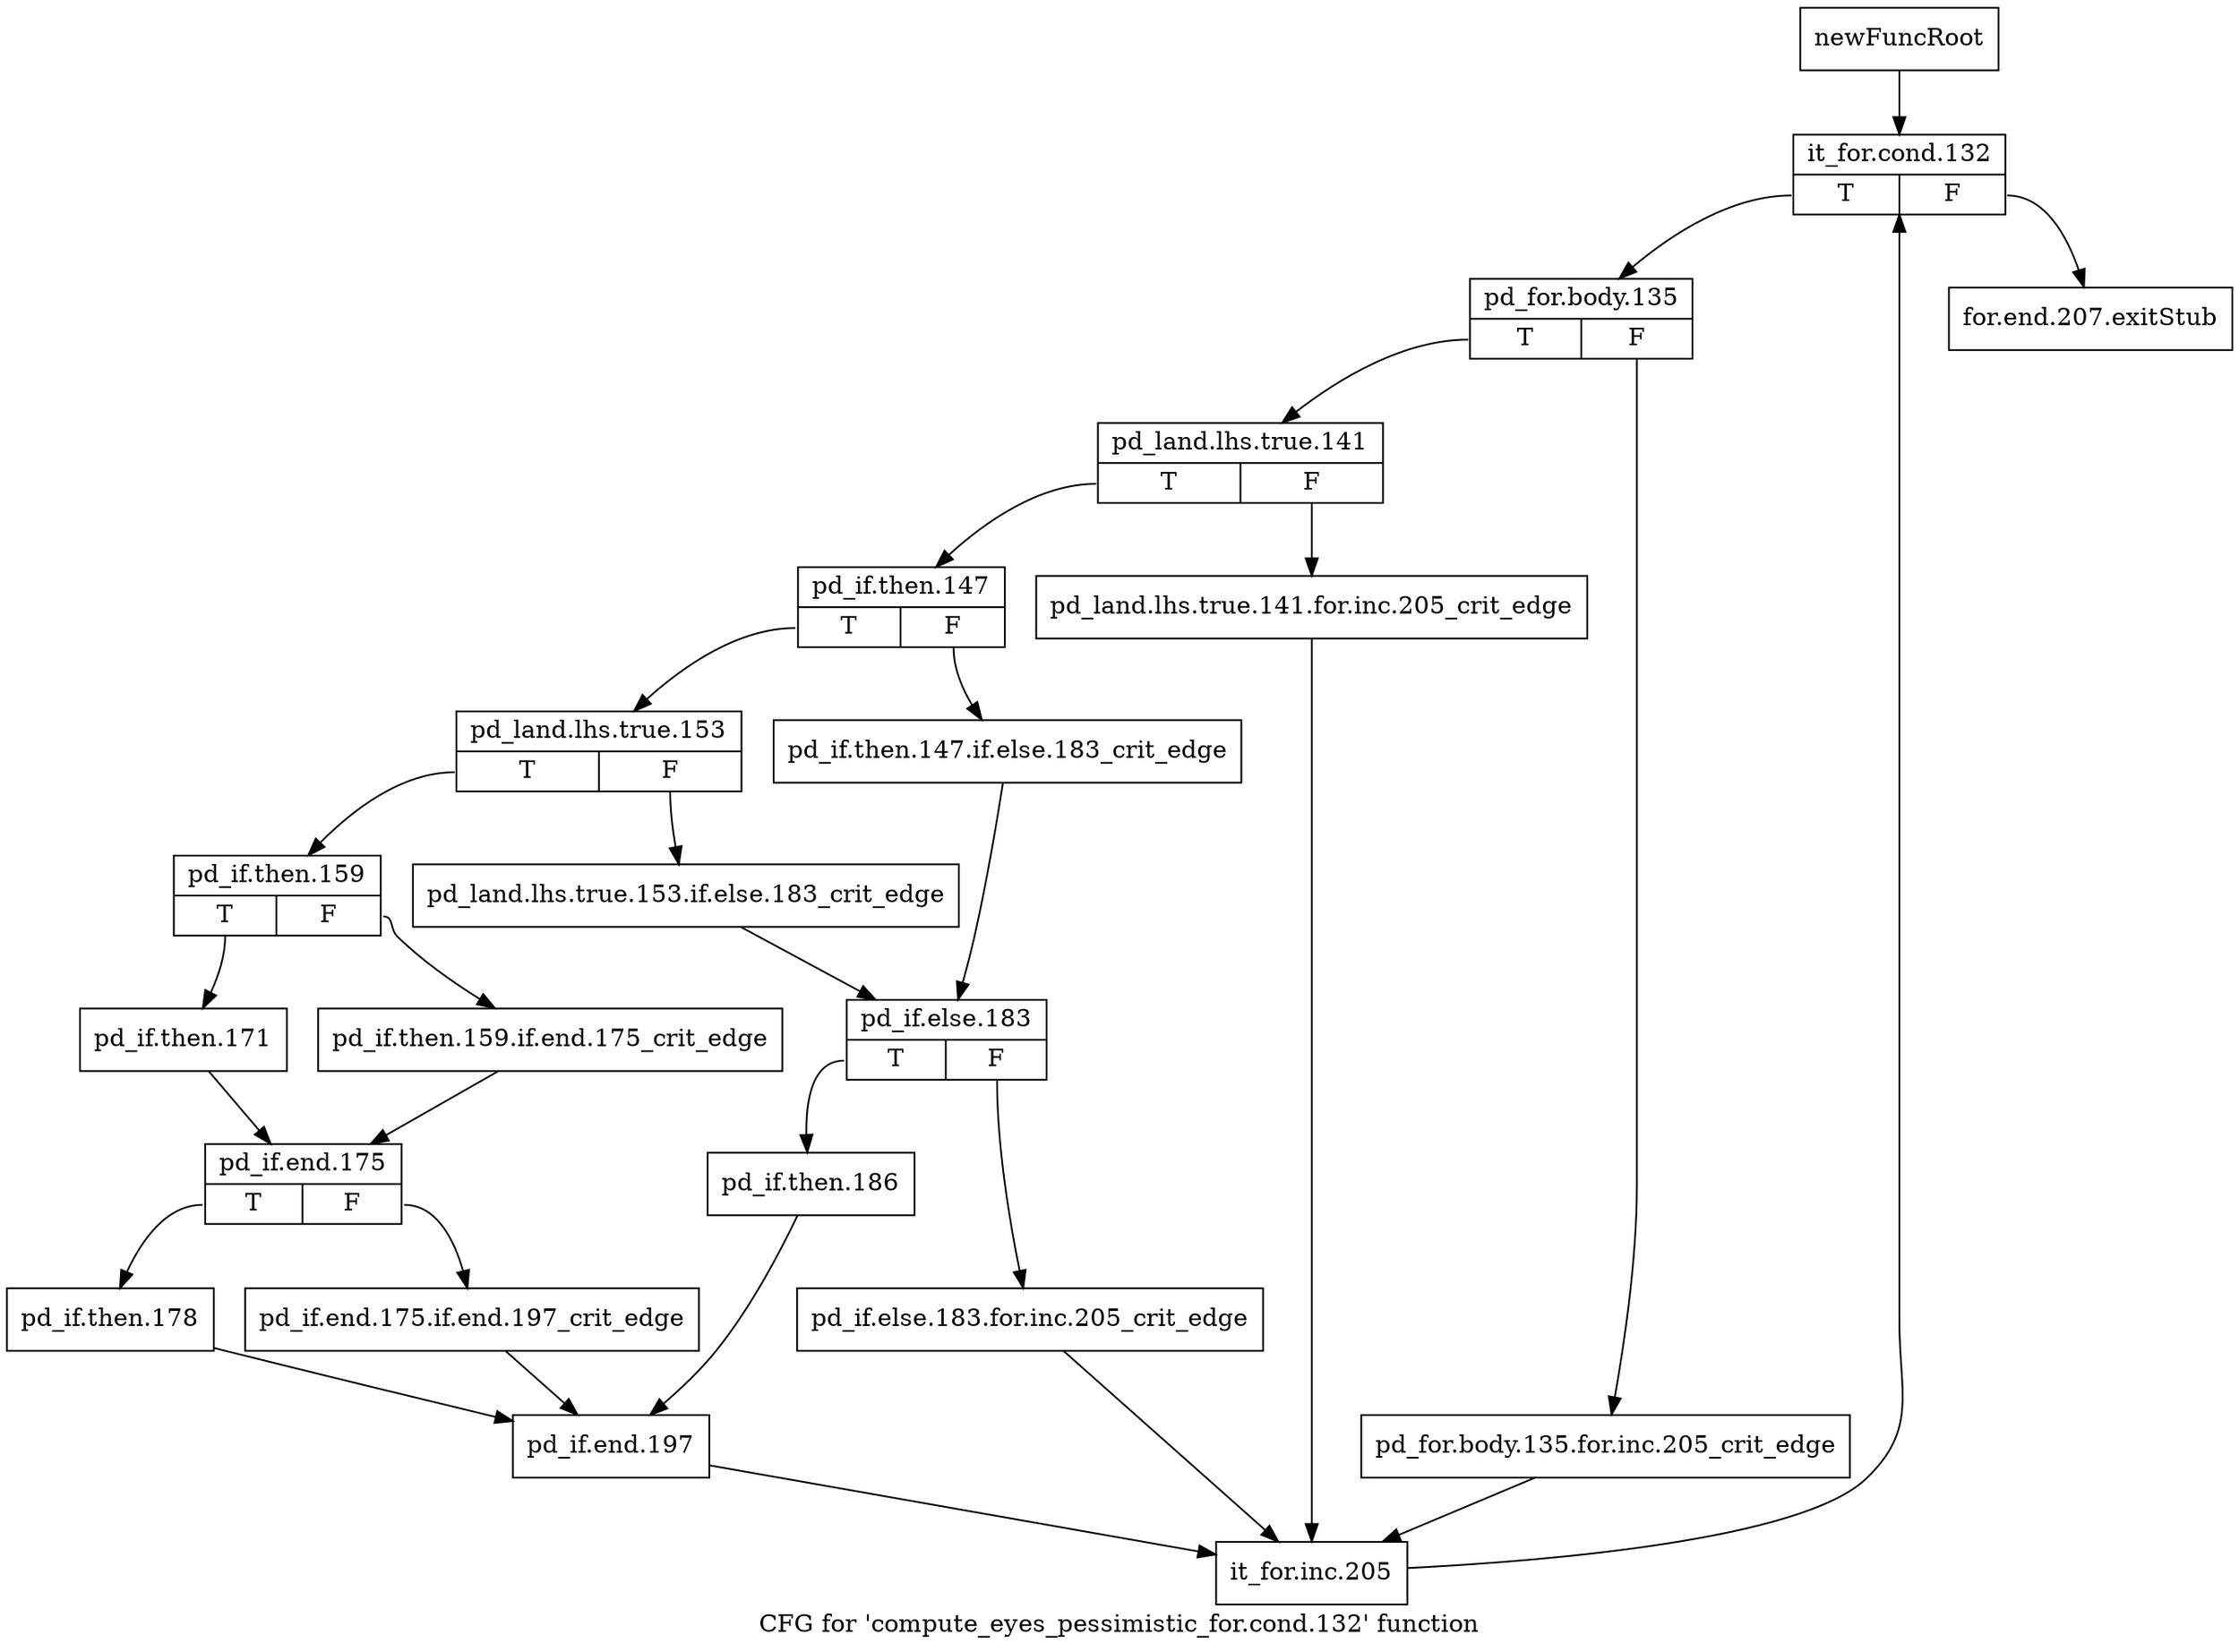 digraph "CFG for 'compute_eyes_pessimistic_for.cond.132' function" {
	label="CFG for 'compute_eyes_pessimistic_for.cond.132' function";

	Node0x40d1d30 [shape=record,label="{newFuncRoot}"];
	Node0x40d1d30 -> Node0x40d1dd0;
	Node0x40d1d80 [shape=record,label="{for.end.207.exitStub}"];
	Node0x40d1dd0 [shape=record,label="{it_for.cond.132|{<s0>T|<s1>F}}"];
	Node0x40d1dd0:s0 -> Node0x40d1e20;
	Node0x40d1dd0:s1 -> Node0x40d1d80;
	Node0x40d1e20 [shape=record,label="{pd_for.body.135|{<s0>T|<s1>F}}"];
	Node0x40d1e20:s0 -> Node0x40d1ec0;
	Node0x40d1e20:s1 -> Node0x40d1e70;
	Node0x40d1e70 [shape=record,label="{pd_for.body.135.for.inc.205_crit_edge}"];
	Node0x40d1e70 -> Node0x40d23c0;
	Node0x40d1ec0 [shape=record,label="{pd_land.lhs.true.141|{<s0>T|<s1>F}}"];
	Node0x40d1ec0:s0 -> Node0x40d1f60;
	Node0x40d1ec0:s1 -> Node0x40d1f10;
	Node0x40d1f10 [shape=record,label="{pd_land.lhs.true.141.for.inc.205_crit_edge}"];
	Node0x40d1f10 -> Node0x40d23c0;
	Node0x40d1f60 [shape=record,label="{pd_if.then.147|{<s0>T|<s1>F}}"];
	Node0x40d1f60:s0 -> Node0x40d2000;
	Node0x40d1f60:s1 -> Node0x40d1fb0;
	Node0x40d1fb0 [shape=record,label="{pd_if.then.147.if.else.183_crit_edge}"];
	Node0x40d1fb0 -> Node0x40d20a0;
	Node0x40d2000 [shape=record,label="{pd_land.lhs.true.153|{<s0>T|<s1>F}}"];
	Node0x40d2000:s0 -> Node0x40d2190;
	Node0x40d2000:s1 -> Node0x40d2050;
	Node0x40d2050 [shape=record,label="{pd_land.lhs.true.153.if.else.183_crit_edge}"];
	Node0x40d2050 -> Node0x40d20a0;
	Node0x40d20a0 [shape=record,label="{pd_if.else.183|{<s0>T|<s1>F}}"];
	Node0x40d20a0:s0 -> Node0x40d2140;
	Node0x40d20a0:s1 -> Node0x40d20f0;
	Node0x40d20f0 [shape=record,label="{pd_if.else.183.for.inc.205_crit_edge}"];
	Node0x40d20f0 -> Node0x40d23c0;
	Node0x40d2140 [shape=record,label="{pd_if.then.186}"];
	Node0x40d2140 -> Node0x40d2370;
	Node0x40d2190 [shape=record,label="{pd_if.then.159|{<s0>T|<s1>F}}"];
	Node0x40d2190:s0 -> Node0x40d2230;
	Node0x40d2190:s1 -> Node0x40d21e0;
	Node0x40d21e0 [shape=record,label="{pd_if.then.159.if.end.175_crit_edge}"];
	Node0x40d21e0 -> Node0x40d2280;
	Node0x40d2230 [shape=record,label="{pd_if.then.171}"];
	Node0x40d2230 -> Node0x40d2280;
	Node0x40d2280 [shape=record,label="{pd_if.end.175|{<s0>T|<s1>F}}"];
	Node0x40d2280:s0 -> Node0x40d2320;
	Node0x40d2280:s1 -> Node0x40d22d0;
	Node0x40d22d0 [shape=record,label="{pd_if.end.175.if.end.197_crit_edge}"];
	Node0x40d22d0 -> Node0x40d2370;
	Node0x40d2320 [shape=record,label="{pd_if.then.178}"];
	Node0x40d2320 -> Node0x40d2370;
	Node0x40d2370 [shape=record,label="{pd_if.end.197}"];
	Node0x40d2370 -> Node0x40d23c0;
	Node0x40d23c0 [shape=record,label="{it_for.inc.205}"];
	Node0x40d23c0 -> Node0x40d1dd0;
}
